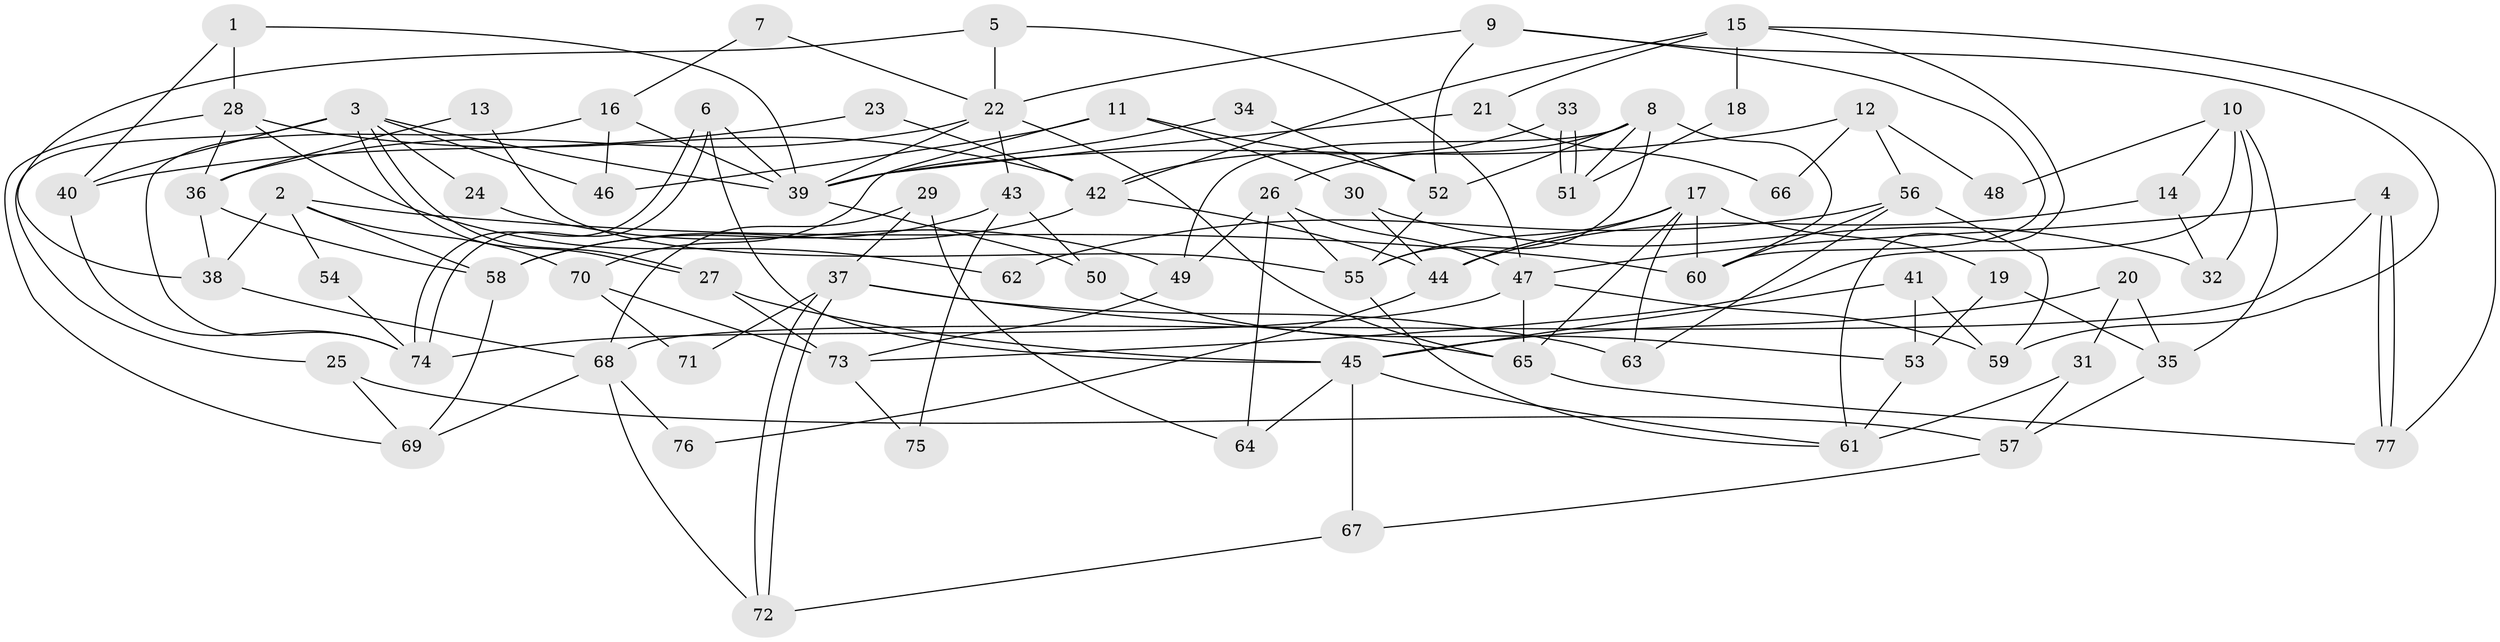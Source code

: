 // coarse degree distribution, {5: 0.2222222222222222, 3: 0.2222222222222222, 4: 0.12962962962962962, 7: 0.09259259259259259, 2: 0.18518518518518517, 10: 0.018518518518518517, 6: 0.07407407407407407, 9: 0.018518518518518517, 8: 0.037037037037037035}
// Generated by graph-tools (version 1.1) at 2025/37/03/04/25 23:37:15]
// undirected, 77 vertices, 154 edges
graph export_dot {
  node [color=gray90,style=filled];
  1;
  2;
  3;
  4;
  5;
  6;
  7;
  8;
  9;
  10;
  11;
  12;
  13;
  14;
  15;
  16;
  17;
  18;
  19;
  20;
  21;
  22;
  23;
  24;
  25;
  26;
  27;
  28;
  29;
  30;
  31;
  32;
  33;
  34;
  35;
  36;
  37;
  38;
  39;
  40;
  41;
  42;
  43;
  44;
  45;
  46;
  47;
  48;
  49;
  50;
  51;
  52;
  53;
  54;
  55;
  56;
  57;
  58;
  59;
  60;
  61;
  62;
  63;
  64;
  65;
  66;
  67;
  68;
  69;
  70;
  71;
  72;
  73;
  74;
  75;
  76;
  77;
  1 -- 39;
  1 -- 28;
  1 -- 40;
  2 -- 60;
  2 -- 38;
  2 -- 54;
  2 -- 58;
  2 -- 70;
  3 -- 27;
  3 -- 27;
  3 -- 40;
  3 -- 24;
  3 -- 25;
  3 -- 39;
  3 -- 46;
  4 -- 77;
  4 -- 77;
  4 -- 68;
  4 -- 47;
  5 -- 38;
  5 -- 47;
  5 -- 22;
  6 -- 74;
  6 -- 74;
  6 -- 39;
  6 -- 45;
  7 -- 22;
  7 -- 16;
  8 -- 52;
  8 -- 55;
  8 -- 26;
  8 -- 49;
  8 -- 51;
  8 -- 60;
  9 -- 59;
  9 -- 60;
  9 -- 22;
  9 -- 52;
  10 -- 73;
  10 -- 35;
  10 -- 14;
  10 -- 32;
  10 -- 48;
  11 -- 70;
  11 -- 46;
  11 -- 30;
  11 -- 52;
  12 -- 39;
  12 -- 56;
  12 -- 48;
  12 -- 66;
  13 -- 36;
  13 -- 55;
  14 -- 32;
  14 -- 44;
  15 -- 77;
  15 -- 42;
  15 -- 18;
  15 -- 21;
  15 -- 61;
  16 -- 74;
  16 -- 39;
  16 -- 46;
  17 -- 63;
  17 -- 55;
  17 -- 19;
  17 -- 44;
  17 -- 60;
  17 -- 65;
  18 -- 51;
  19 -- 53;
  19 -- 35;
  20 -- 45;
  20 -- 31;
  20 -- 35;
  21 -- 39;
  21 -- 66;
  22 -- 36;
  22 -- 39;
  22 -- 43;
  22 -- 65;
  23 -- 40;
  23 -- 42;
  24 -- 49;
  25 -- 69;
  25 -- 57;
  26 -- 47;
  26 -- 49;
  26 -- 55;
  26 -- 64;
  27 -- 45;
  27 -- 73;
  28 -- 42;
  28 -- 36;
  28 -- 62;
  28 -- 69;
  29 -- 64;
  29 -- 37;
  29 -- 68;
  30 -- 44;
  30 -- 32;
  31 -- 57;
  31 -- 61;
  33 -- 42;
  33 -- 51;
  33 -- 51;
  34 -- 52;
  34 -- 39;
  35 -- 57;
  36 -- 58;
  36 -- 38;
  37 -- 65;
  37 -- 72;
  37 -- 72;
  37 -- 63;
  37 -- 71;
  38 -- 68;
  39 -- 50;
  40 -- 74;
  41 -- 53;
  41 -- 45;
  41 -- 59;
  42 -- 44;
  42 -- 58;
  43 -- 58;
  43 -- 50;
  43 -- 75;
  44 -- 76;
  45 -- 61;
  45 -- 64;
  45 -- 67;
  47 -- 65;
  47 -- 59;
  47 -- 74;
  49 -- 73;
  50 -- 53;
  52 -- 55;
  53 -- 61;
  54 -- 74;
  55 -- 61;
  56 -- 60;
  56 -- 59;
  56 -- 62;
  56 -- 63;
  57 -- 67;
  58 -- 69;
  65 -- 77;
  67 -- 72;
  68 -- 72;
  68 -- 69;
  68 -- 76;
  70 -- 73;
  70 -- 71;
  73 -- 75;
}
